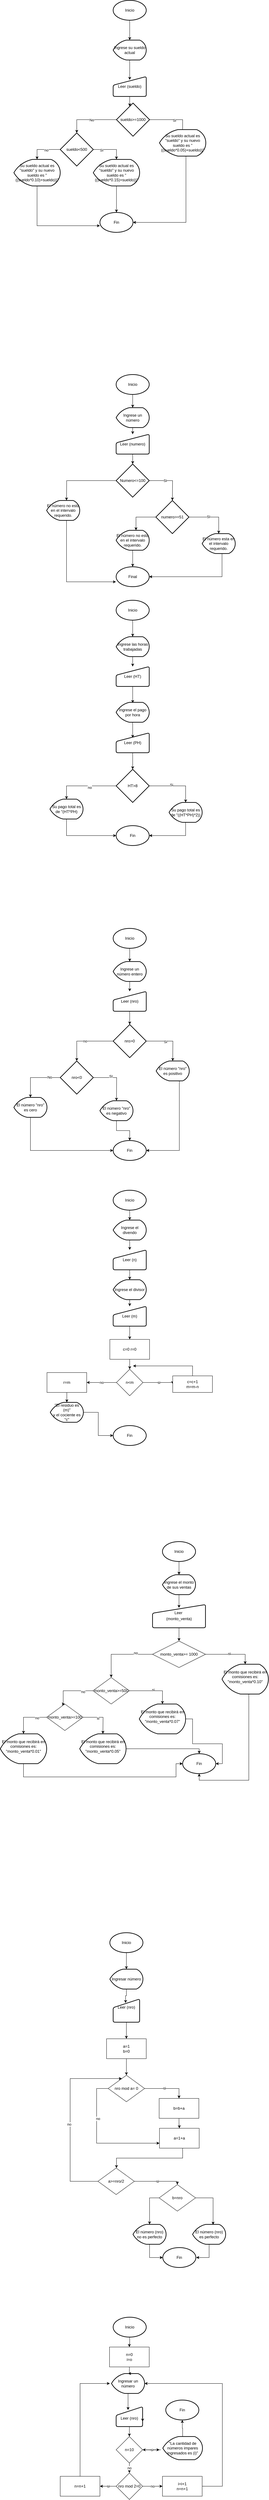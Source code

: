 <mxfile version="14.4.3" type="github">
  <diagram id="C5RBs43oDa-KdzZeNtuy" name="Page-1">
    <mxGraphModel dx="1422" dy="794" grid="1" gridSize="10" guides="1" tooltips="1" connect="1" arrows="1" fold="1" page="1" pageScale="1" pageWidth="827" pageHeight="1169" math="0" shadow="0">
      <root>
        <mxCell id="WIyWlLk6GJQsqaUBKTNV-0" />
        <mxCell id="WIyWlLk6GJQsqaUBKTNV-1" parent="WIyWlLk6GJQsqaUBKTNV-0" />
        <mxCell id="yRCSWYa2opuFhmZ3E50P-2" style="edgeStyle=orthogonalEdgeStyle;rounded=0;orthogonalLoop=1;jettySize=auto;html=1;" parent="WIyWlLk6GJQsqaUBKTNV-1" source="yRCSWYa2opuFhmZ3E50P-1" edge="1">
          <mxGeometry relative="1" as="geometry">
            <mxPoint x="400" y="160" as="targetPoint" />
          </mxGeometry>
        </mxCell>
        <mxCell id="yRCSWYa2opuFhmZ3E50P-1" value="Inicio" style="strokeWidth=2;html=1;shape=mxgraph.flowchart.start_1;whiteSpace=wrap;" parent="WIyWlLk6GJQsqaUBKTNV-1" vertex="1">
          <mxGeometry x="350" y="40" width="100" height="60" as="geometry" />
        </mxCell>
        <mxCell id="yRCSWYa2opuFhmZ3E50P-4" style="edgeStyle=orthogonalEdgeStyle;rounded=0;orthogonalLoop=1;jettySize=auto;html=1;" parent="WIyWlLk6GJQsqaUBKTNV-1" source="yRCSWYa2opuFhmZ3E50P-3" edge="1">
          <mxGeometry relative="1" as="geometry">
            <mxPoint x="400" y="280" as="targetPoint" />
          </mxGeometry>
        </mxCell>
        <mxCell id="yRCSWYa2opuFhmZ3E50P-3" value="Ingrese su sueldo actual" style="strokeWidth=2;html=1;shape=mxgraph.flowchart.display;whiteSpace=wrap;" parent="WIyWlLk6GJQsqaUBKTNV-1" vertex="1">
          <mxGeometry x="350" y="160" width="100" height="60" as="geometry" />
        </mxCell>
        <mxCell id="yRCSWYa2opuFhmZ3E50P-6" style="edgeStyle=orthogonalEdgeStyle;rounded=0;orthogonalLoop=1;jettySize=auto;html=1;" parent="WIyWlLk6GJQsqaUBKTNV-1" source="yRCSWYa2opuFhmZ3E50P-5" edge="1">
          <mxGeometry relative="1" as="geometry">
            <mxPoint x="400" y="360" as="targetPoint" />
          </mxGeometry>
        </mxCell>
        <mxCell id="yRCSWYa2opuFhmZ3E50P-5" value="Leer (sueldo)" style="html=1;strokeWidth=2;shape=manualInput;whiteSpace=wrap;rounded=1;size=26;arcSize=11;" parent="WIyWlLk6GJQsqaUBKTNV-1" vertex="1">
          <mxGeometry x="350" y="270" width="100" height="60" as="geometry" />
        </mxCell>
        <mxCell id="yRCSWYa2opuFhmZ3E50P-10" style="edgeStyle=orthogonalEdgeStyle;rounded=0;orthogonalLoop=1;jettySize=auto;html=1;exitX=1;exitY=0.5;exitDx=0;exitDy=0;exitPerimeter=0;" parent="WIyWlLk6GJQsqaUBKTNV-1" source="yRCSWYa2opuFhmZ3E50P-7" edge="1">
          <mxGeometry relative="1" as="geometry">
            <mxPoint x="560" y="440" as="targetPoint" />
            <Array as="points">
              <mxPoint x="560" y="400" />
              <mxPoint x="560" y="440" />
            </Array>
          </mxGeometry>
        </mxCell>
        <mxCell id="yRCSWYa2opuFhmZ3E50P-12" value="Si" style="edgeLabel;html=1;align=center;verticalAlign=middle;resizable=0;points=[];" parent="yRCSWYa2opuFhmZ3E50P-10" vertex="1" connectable="0">
          <mxGeometry x="0.071" y="-2" relative="1" as="geometry">
            <mxPoint as="offset" />
          </mxGeometry>
        </mxCell>
        <mxCell id="yRCSWYa2opuFhmZ3E50P-13" style="edgeStyle=orthogonalEdgeStyle;rounded=0;orthogonalLoop=1;jettySize=auto;html=1;exitX=0;exitY=0.5;exitDx=0;exitDy=0;exitPerimeter=0;" parent="WIyWlLk6GJQsqaUBKTNV-1" source="yRCSWYa2opuFhmZ3E50P-7" edge="1">
          <mxGeometry relative="1" as="geometry">
            <mxPoint x="240" y="440" as="targetPoint" />
            <Array as="points">
              <mxPoint x="240" y="400" />
            </Array>
          </mxGeometry>
        </mxCell>
        <mxCell id="yRCSWYa2opuFhmZ3E50P-14" value="No" style="edgeLabel;html=1;align=center;verticalAlign=middle;resizable=0;points=[];" parent="yRCSWYa2opuFhmZ3E50P-13" vertex="1" connectable="0">
          <mxGeometry x="-0.062" y="1" relative="1" as="geometry">
            <mxPoint as="offset" />
          </mxGeometry>
        </mxCell>
        <mxCell id="yRCSWYa2opuFhmZ3E50P-7" value="sueldo&amp;gt;=1000" style="strokeWidth=2;html=1;shape=mxgraph.flowchart.decision;whiteSpace=wrap;" parent="WIyWlLk6GJQsqaUBKTNV-1" vertex="1">
          <mxGeometry x="360" y="350" width="100" height="100" as="geometry" />
        </mxCell>
        <mxCell id="yRCSWYa2opuFhmZ3E50P-22" style="edgeStyle=orthogonalEdgeStyle;rounded=0;orthogonalLoop=1;jettySize=auto;html=1;entryX=1;entryY=0.5;entryDx=0;entryDy=0;entryPerimeter=0;" parent="WIyWlLk6GJQsqaUBKTNV-1" source="yRCSWYa2opuFhmZ3E50P-11" target="yRCSWYa2opuFhmZ3E50P-23" edge="1">
          <mxGeometry relative="1" as="geometry">
            <mxPoint x="440" y="720" as="targetPoint" />
            <Array as="points">
              <mxPoint x="570" y="710" />
            </Array>
          </mxGeometry>
        </mxCell>
        <mxCell id="yRCSWYa2opuFhmZ3E50P-11" value="Su sueldo actual es &quot;sueldo&quot; y su nuevo sueldo es &quot;((sueldo*0.05)+sueldo))&quot;" style="strokeWidth=2;html=1;shape=mxgraph.flowchart.display;whiteSpace=wrap;" parent="WIyWlLk6GJQsqaUBKTNV-1" vertex="1">
          <mxGeometry x="490" y="430" width="140" height="80" as="geometry" />
        </mxCell>
        <mxCell id="yRCSWYa2opuFhmZ3E50P-16" style="edgeStyle=orthogonalEdgeStyle;rounded=0;orthogonalLoop=1;jettySize=auto;html=1;exitX=1;exitY=0.5;exitDx=0;exitDy=0;exitPerimeter=0;" parent="WIyWlLk6GJQsqaUBKTNV-1" source="yRCSWYa2opuFhmZ3E50P-15" edge="1">
          <mxGeometry relative="1" as="geometry">
            <mxPoint x="360" y="520" as="targetPoint" />
            <Array as="points">
              <mxPoint x="360" y="490" />
            </Array>
          </mxGeometry>
        </mxCell>
        <mxCell id="yRCSWYa2opuFhmZ3E50P-18" value="SI" style="edgeLabel;html=1;align=center;verticalAlign=middle;resizable=0;points=[];" parent="yRCSWYa2opuFhmZ3E50P-16" vertex="1" connectable="0">
          <mxGeometry x="-0.5" y="-2" relative="1" as="geometry">
            <mxPoint as="offset" />
          </mxGeometry>
        </mxCell>
        <mxCell id="yRCSWYa2opuFhmZ3E50P-19" style="edgeStyle=orthogonalEdgeStyle;rounded=0;orthogonalLoop=1;jettySize=auto;html=1;" parent="WIyWlLk6GJQsqaUBKTNV-1" source="yRCSWYa2opuFhmZ3E50P-15" edge="1">
          <mxGeometry relative="1" as="geometry">
            <mxPoint x="120" y="520" as="targetPoint" />
            <Array as="points">
              <mxPoint x="150" y="490" />
              <mxPoint x="150" y="490" />
            </Array>
          </mxGeometry>
        </mxCell>
        <mxCell id="yRCSWYa2opuFhmZ3E50P-20" value="no" style="edgeLabel;html=1;align=center;verticalAlign=middle;resizable=0;points=[];" parent="yRCSWYa2opuFhmZ3E50P-19" vertex="1" connectable="0">
          <mxGeometry x="-0.16" y="2" relative="1" as="geometry">
            <mxPoint as="offset" />
          </mxGeometry>
        </mxCell>
        <mxCell id="yRCSWYa2opuFhmZ3E50P-15" value="sueldo&amp;lt;500" style="strokeWidth=2;html=1;shape=mxgraph.flowchart.decision;whiteSpace=wrap;" parent="WIyWlLk6GJQsqaUBKTNV-1" vertex="1">
          <mxGeometry x="190" y="440" width="100" height="100" as="geometry" />
        </mxCell>
        <mxCell id="yRCSWYa2opuFhmZ3E50P-24" style="edgeStyle=orthogonalEdgeStyle;rounded=0;orthogonalLoop=1;jettySize=auto;html=1;exitX=0.5;exitY=1;exitDx=0;exitDy=0;exitPerimeter=0;entryX=0.5;entryY=0;entryDx=0;entryDy=0;entryPerimeter=0;" parent="WIyWlLk6GJQsqaUBKTNV-1" source="yRCSWYa2opuFhmZ3E50P-17" target="yRCSWYa2opuFhmZ3E50P-23" edge="1">
          <mxGeometry relative="1" as="geometry" />
        </mxCell>
        <mxCell id="yRCSWYa2opuFhmZ3E50P-17" value="Su sueldo actual es &quot;sueldo&quot; y su nuevo sueldo es &quot;((sueldo*0.15)+sueldo))&quot;" style="strokeWidth=2;html=1;shape=mxgraph.flowchart.display;whiteSpace=wrap;" parent="WIyWlLk6GJQsqaUBKTNV-1" vertex="1">
          <mxGeometry x="290" y="520" width="140" height="80" as="geometry" />
        </mxCell>
        <mxCell id="yRCSWYa2opuFhmZ3E50P-25" style="edgeStyle=orthogonalEdgeStyle;rounded=0;orthogonalLoop=1;jettySize=auto;html=1;entryX=0;entryY=0.667;entryDx=0;entryDy=0;entryPerimeter=0;" parent="WIyWlLk6GJQsqaUBKTNV-1" source="yRCSWYa2opuFhmZ3E50P-21" target="yRCSWYa2opuFhmZ3E50P-23" edge="1">
          <mxGeometry relative="1" as="geometry">
            <mxPoint x="120" y="730" as="targetPoint" />
            <Array as="points">
              <mxPoint x="120" y="720" />
            </Array>
          </mxGeometry>
        </mxCell>
        <mxCell id="yRCSWYa2opuFhmZ3E50P-21" value="Su sueldo actual es &quot;sueldo&quot; y su nuevo sueldo es &quot;((sueldo*0.10)+sueldo))&quot;" style="strokeWidth=2;html=1;shape=mxgraph.flowchart.display;whiteSpace=wrap;" parent="WIyWlLk6GJQsqaUBKTNV-1" vertex="1">
          <mxGeometry x="50" y="520" width="140" height="80" as="geometry" />
        </mxCell>
        <mxCell id="yRCSWYa2opuFhmZ3E50P-23" value="Fin" style="strokeWidth=2;html=1;shape=mxgraph.flowchart.start_1;whiteSpace=wrap;" parent="WIyWlLk6GJQsqaUBKTNV-1" vertex="1">
          <mxGeometry x="310" y="680" width="100" height="60" as="geometry" />
        </mxCell>
        <mxCell id="yRCSWYa2opuFhmZ3E50P-28" style="edgeStyle=orthogonalEdgeStyle;rounded=0;orthogonalLoop=1;jettySize=auto;html=1;entryX=0.5;entryY=0;entryDx=0;entryDy=0;entryPerimeter=0;" parent="WIyWlLk6GJQsqaUBKTNV-1" source="yRCSWYa2opuFhmZ3E50P-26" target="yRCSWYa2opuFhmZ3E50P-27" edge="1">
          <mxGeometry relative="1" as="geometry" />
        </mxCell>
        <mxCell id="yRCSWYa2opuFhmZ3E50P-26" value="Inicio" style="strokeWidth=2;html=1;shape=mxgraph.flowchart.start_1;whiteSpace=wrap;" parent="WIyWlLk6GJQsqaUBKTNV-1" vertex="1">
          <mxGeometry x="359" y="1169" width="100" height="60" as="geometry" />
        </mxCell>
        <mxCell id="yRCSWYa2opuFhmZ3E50P-31" style="edgeStyle=orthogonalEdgeStyle;rounded=0;orthogonalLoop=1;jettySize=auto;html=1;" parent="WIyWlLk6GJQsqaUBKTNV-1" source="yRCSWYa2opuFhmZ3E50P-27" target="yRCSWYa2opuFhmZ3E50P-29" edge="1">
          <mxGeometry relative="1" as="geometry" />
        </mxCell>
        <mxCell id="yRCSWYa2opuFhmZ3E50P-27" value="Ingrese un número" style="strokeWidth=2;html=1;shape=mxgraph.flowchart.display;whiteSpace=wrap;" parent="WIyWlLk6GJQsqaUBKTNV-1" vertex="1">
          <mxGeometry x="359" y="1269" width="100" height="60" as="geometry" />
        </mxCell>
        <mxCell id="yRCSWYa2opuFhmZ3E50P-32" style="edgeStyle=orthogonalEdgeStyle;rounded=0;orthogonalLoop=1;jettySize=auto;html=1;" parent="WIyWlLk6GJQsqaUBKTNV-1" source="yRCSWYa2opuFhmZ3E50P-29" edge="1">
          <mxGeometry relative="1" as="geometry">
            <mxPoint x="409" y="1439" as="targetPoint" />
          </mxGeometry>
        </mxCell>
        <mxCell id="yRCSWYa2opuFhmZ3E50P-29" value="Leer (numero)" style="html=1;strokeWidth=2;shape=manualInput;whiteSpace=wrap;rounded=1;size=26;arcSize=11;" parent="WIyWlLk6GJQsqaUBKTNV-1" vertex="1">
          <mxGeometry x="359" y="1349" width="100" height="60" as="geometry" />
        </mxCell>
        <mxCell id="yRCSWYa2opuFhmZ3E50P-34" style="edgeStyle=orthogonalEdgeStyle;rounded=0;orthogonalLoop=1;jettySize=auto;html=1;exitX=1;exitY=0.5;exitDx=0;exitDy=0;exitPerimeter=0;" parent="WIyWlLk6GJQsqaUBKTNV-1" source="yRCSWYa2opuFhmZ3E50P-33" edge="1">
          <mxGeometry relative="1" as="geometry">
            <mxPoint x="529" y="1549" as="targetPoint" />
          </mxGeometry>
        </mxCell>
        <mxCell id="yRCSWYa2opuFhmZ3E50P-37" value="Si" style="edgeLabel;html=1;align=center;verticalAlign=middle;resizable=0;points=[];" parent="yRCSWYa2opuFhmZ3E50P-34" vertex="1" connectable="0">
          <mxGeometry x="-0.286" relative="1" as="geometry">
            <mxPoint x="1" as="offset" />
          </mxGeometry>
        </mxCell>
        <mxCell id="yRCSWYa2opuFhmZ3E50P-40" style="edgeStyle=orthogonalEdgeStyle;rounded=0;orthogonalLoop=1;jettySize=auto;html=1;" parent="WIyWlLk6GJQsqaUBKTNV-1" source="yRCSWYa2opuFhmZ3E50P-33" edge="1">
          <mxGeometry relative="1" as="geometry">
            <mxPoint x="209" y="1549" as="targetPoint" />
          </mxGeometry>
        </mxCell>
        <mxCell id="yRCSWYa2opuFhmZ3E50P-33" value="Numero&amp;lt;=100" style="strokeWidth=2;html=1;shape=mxgraph.flowchart.decision;whiteSpace=wrap;" parent="WIyWlLk6GJQsqaUBKTNV-1" vertex="1">
          <mxGeometry x="359" y="1439" width="100" height="100" as="geometry" />
        </mxCell>
        <mxCell id="yRCSWYa2opuFhmZ3E50P-38" style="edgeStyle=orthogonalEdgeStyle;rounded=0;orthogonalLoop=1;jettySize=auto;html=1;" parent="WIyWlLk6GJQsqaUBKTNV-1" source="yRCSWYa2opuFhmZ3E50P-36" edge="1">
          <mxGeometry relative="1" as="geometry">
            <mxPoint x="669" y="1649" as="targetPoint" />
            <Array as="points">
              <mxPoint x="669" y="1599" />
            </Array>
          </mxGeometry>
        </mxCell>
        <mxCell id="yRCSWYa2opuFhmZ3E50P-42" value="SI" style="edgeLabel;html=1;align=center;verticalAlign=middle;resizable=0;points=[];" parent="yRCSWYa2opuFhmZ3E50P-38" vertex="1" connectable="0">
          <mxGeometry x="-0.169" y="1" relative="1" as="geometry">
            <mxPoint x="1" as="offset" />
          </mxGeometry>
        </mxCell>
        <mxCell id="yRCSWYa2opuFhmZ3E50P-39" style="edgeStyle=orthogonalEdgeStyle;rounded=0;orthogonalLoop=1;jettySize=auto;html=1;" parent="WIyWlLk6GJQsqaUBKTNV-1" source="yRCSWYa2opuFhmZ3E50P-36" edge="1">
          <mxGeometry relative="1" as="geometry">
            <mxPoint x="419" y="1639" as="targetPoint" />
            <Array as="points">
              <mxPoint x="419" y="1599" />
            </Array>
          </mxGeometry>
        </mxCell>
        <mxCell id="yRCSWYa2opuFhmZ3E50P-36" value="numero&amp;gt;=51" style="strokeWidth=2;html=1;shape=mxgraph.flowchart.decision;whiteSpace=wrap;direction=south;" parent="WIyWlLk6GJQsqaUBKTNV-1" vertex="1">
          <mxGeometry x="479" y="1549" width="100" height="100" as="geometry" />
        </mxCell>
        <mxCell id="yRCSWYa2opuFhmZ3E50P-46" style="edgeStyle=orthogonalEdgeStyle;rounded=0;orthogonalLoop=1;jettySize=auto;html=1;entryX=-0.006;entryY=0.757;entryDx=0;entryDy=0;entryPerimeter=0;" parent="WIyWlLk6GJQsqaUBKTNV-1" source="yRCSWYa2opuFhmZ3E50P-41" target="yRCSWYa2opuFhmZ3E50P-45" edge="1">
          <mxGeometry relative="1" as="geometry">
            <Array as="points">
              <mxPoint x="209" y="1794" />
            </Array>
          </mxGeometry>
        </mxCell>
        <mxCell id="yRCSWYa2opuFhmZ3E50P-41" value="El número no esta en el intervalo requerido." style="strokeWidth=2;html=1;shape=mxgraph.flowchart.display;whiteSpace=wrap;" parent="WIyWlLk6GJQsqaUBKTNV-1" vertex="1">
          <mxGeometry x="149" y="1549" width="100" height="60" as="geometry" />
        </mxCell>
        <mxCell id="yRCSWYa2opuFhmZ3E50P-47" style="edgeStyle=orthogonalEdgeStyle;rounded=0;orthogonalLoop=1;jettySize=auto;html=1;entryX=0.5;entryY=0;entryDx=0;entryDy=0;entryPerimeter=0;" parent="WIyWlLk6GJQsqaUBKTNV-1" source="yRCSWYa2opuFhmZ3E50P-43" target="yRCSWYa2opuFhmZ3E50P-45" edge="1">
          <mxGeometry relative="1" as="geometry" />
        </mxCell>
        <mxCell id="yRCSWYa2opuFhmZ3E50P-43" value="El número no esta en el intervalo requerido." style="strokeWidth=2;html=1;shape=mxgraph.flowchart.display;whiteSpace=wrap;" parent="WIyWlLk6GJQsqaUBKTNV-1" vertex="1">
          <mxGeometry x="359" y="1639" width="100" height="60" as="geometry" />
        </mxCell>
        <mxCell id="yRCSWYa2opuFhmZ3E50P-48" style="edgeStyle=orthogonalEdgeStyle;rounded=0;orthogonalLoop=1;jettySize=auto;html=1;entryX=1;entryY=0.5;entryDx=0;entryDy=0;entryPerimeter=0;" parent="WIyWlLk6GJQsqaUBKTNV-1" source="yRCSWYa2opuFhmZ3E50P-44" target="yRCSWYa2opuFhmZ3E50P-45" edge="1">
          <mxGeometry relative="1" as="geometry">
            <mxPoint x="669" y="1809" as="targetPoint" />
            <Array as="points">
              <mxPoint x="679" y="1779" />
            </Array>
          </mxGeometry>
        </mxCell>
        <mxCell id="yRCSWYa2opuFhmZ3E50P-44" value="El número esta en el intervalo requerido." style="strokeWidth=2;html=1;shape=mxgraph.flowchart.display;whiteSpace=wrap;" parent="WIyWlLk6GJQsqaUBKTNV-1" vertex="1">
          <mxGeometry x="619" y="1649" width="100" height="60" as="geometry" />
        </mxCell>
        <mxCell id="yRCSWYa2opuFhmZ3E50P-45" value="Final&lt;br&gt;" style="strokeWidth=2;html=1;shape=mxgraph.flowchart.start_1;whiteSpace=wrap;" parent="WIyWlLk6GJQsqaUBKTNV-1" vertex="1">
          <mxGeometry x="359" y="1749" width="100" height="60" as="geometry" />
        </mxCell>
        <mxCell id="yRCSWYa2opuFhmZ3E50P-50" style="edgeStyle=orthogonalEdgeStyle;rounded=0;orthogonalLoop=1;jettySize=auto;html=1;" parent="WIyWlLk6GJQsqaUBKTNV-1" source="yRCSWYa2opuFhmZ3E50P-49" edge="1">
          <mxGeometry relative="1" as="geometry">
            <mxPoint x="409" y="1960" as="targetPoint" />
          </mxGeometry>
        </mxCell>
        <mxCell id="yRCSWYa2opuFhmZ3E50P-49" value="Inicio" style="strokeWidth=2;html=1;shape=mxgraph.flowchart.start_1;whiteSpace=wrap;" parent="WIyWlLk6GJQsqaUBKTNV-1" vertex="1">
          <mxGeometry x="359" y="1850" width="100" height="60" as="geometry" />
        </mxCell>
        <mxCell id="yRCSWYa2opuFhmZ3E50P-53" style="edgeStyle=orthogonalEdgeStyle;rounded=0;orthogonalLoop=1;jettySize=auto;html=1;" parent="WIyWlLk6GJQsqaUBKTNV-1" source="yRCSWYa2opuFhmZ3E50P-51" target="yRCSWYa2opuFhmZ3E50P-52" edge="1">
          <mxGeometry relative="1" as="geometry" />
        </mxCell>
        <mxCell id="yRCSWYa2opuFhmZ3E50P-51" value="Ingrese las horas trabajadas" style="strokeWidth=2;html=1;shape=mxgraph.flowchart.display;whiteSpace=wrap;" parent="WIyWlLk6GJQsqaUBKTNV-1" vertex="1">
          <mxGeometry x="359" y="1960" width="100" height="60" as="geometry" />
        </mxCell>
        <mxCell id="yRCSWYa2opuFhmZ3E50P-55" style="edgeStyle=orthogonalEdgeStyle;rounded=0;orthogonalLoop=1;jettySize=auto;html=1;" parent="WIyWlLk6GJQsqaUBKTNV-1" source="yRCSWYa2opuFhmZ3E50P-52" edge="1">
          <mxGeometry relative="1" as="geometry">
            <mxPoint x="409" y="2160" as="targetPoint" />
          </mxGeometry>
        </mxCell>
        <mxCell id="yRCSWYa2opuFhmZ3E50P-52" value="Leer (HT)" style="html=1;strokeWidth=2;shape=manualInput;whiteSpace=wrap;rounded=1;size=26;arcSize=11;" parent="WIyWlLk6GJQsqaUBKTNV-1" vertex="1">
          <mxGeometry x="359" y="2050" width="100" height="60" as="geometry" />
        </mxCell>
        <mxCell id="yRCSWYa2opuFhmZ3E50P-64" style="edgeStyle=orthogonalEdgeStyle;rounded=0;orthogonalLoop=1;jettySize=auto;html=1;entryX=0.5;entryY=0;entryDx=0;entryDy=0;entryPerimeter=0;" parent="WIyWlLk6GJQsqaUBKTNV-1" source="yRCSWYa2opuFhmZ3E50P-54" target="yRCSWYa2opuFhmZ3E50P-59" edge="1">
          <mxGeometry relative="1" as="geometry">
            <Array as="points">
              <mxPoint x="569" y="2410" />
            </Array>
          </mxGeometry>
        </mxCell>
        <mxCell id="yRCSWYa2opuFhmZ3E50P-65" value="Si" style="edgeLabel;html=1;align=center;verticalAlign=middle;resizable=0;points=[];" parent="yRCSWYa2opuFhmZ3E50P-64" vertex="1" connectable="0">
          <mxGeometry x="-0.163" y="3" relative="1" as="geometry">
            <mxPoint as="offset" />
          </mxGeometry>
        </mxCell>
        <mxCell id="yRCSWYa2opuFhmZ3E50P-66" style="edgeStyle=orthogonalEdgeStyle;rounded=0;orthogonalLoop=1;jettySize=auto;html=1;" parent="WIyWlLk6GJQsqaUBKTNV-1" source="yRCSWYa2opuFhmZ3E50P-54" edge="1">
          <mxGeometry relative="1" as="geometry">
            <mxPoint x="209" y="2450" as="targetPoint" />
            <Array as="points">
              <mxPoint x="209" y="2410" />
            </Array>
          </mxGeometry>
        </mxCell>
        <mxCell id="yRCSWYa2opuFhmZ3E50P-67" value="no" style="edgeLabel;html=1;align=center;verticalAlign=middle;resizable=0;points=[];" parent="yRCSWYa2opuFhmZ3E50P-66" vertex="1" connectable="0">
          <mxGeometry x="-0.154" y="5" relative="1" as="geometry">
            <mxPoint as="offset" />
          </mxGeometry>
        </mxCell>
        <mxCell id="yRCSWYa2opuFhmZ3E50P-54" value="HT&amp;gt;8" style="strokeWidth=2;html=1;shape=mxgraph.flowchart.decision;whiteSpace=wrap;" parent="WIyWlLk6GJQsqaUBKTNV-1" vertex="1">
          <mxGeometry x="359" y="2360" width="100" height="100" as="geometry" />
        </mxCell>
        <mxCell id="yRCSWYa2opuFhmZ3E50P-71" style="edgeStyle=orthogonalEdgeStyle;rounded=0;orthogonalLoop=1;jettySize=auto;html=1;entryX=1;entryY=0.5;entryDx=0;entryDy=0;entryPerimeter=0;" parent="WIyWlLk6GJQsqaUBKTNV-1" source="yRCSWYa2opuFhmZ3E50P-59" target="yRCSWYa2opuFhmZ3E50P-69" edge="1">
          <mxGeometry relative="1" as="geometry">
            <Array as="points">
              <mxPoint x="569" y="2560" />
            </Array>
          </mxGeometry>
        </mxCell>
        <mxCell id="yRCSWYa2opuFhmZ3E50P-59" value="Su pago total es de &quot;((HT*PH)*2))" style="strokeWidth=2;html=1;shape=mxgraph.flowchart.display;whiteSpace=wrap;" parent="WIyWlLk6GJQsqaUBKTNV-1" vertex="1">
          <mxGeometry x="519" y="2460" width="100" height="60" as="geometry" />
        </mxCell>
        <mxCell id="yRCSWYa2opuFhmZ3E50P-62" style="edgeStyle=orthogonalEdgeStyle;rounded=0;orthogonalLoop=1;jettySize=auto;html=1;entryX=0.5;entryY=0.25;entryDx=0;entryDy=0;entryPerimeter=0;" parent="WIyWlLk6GJQsqaUBKTNV-1" source="yRCSWYa2opuFhmZ3E50P-60" target="yRCSWYa2opuFhmZ3E50P-61" edge="1">
          <mxGeometry relative="1" as="geometry" />
        </mxCell>
        <mxCell id="yRCSWYa2opuFhmZ3E50P-60" value="Ingrese el pago por hora" style="strokeWidth=2;html=1;shape=mxgraph.flowchart.display;whiteSpace=wrap;" parent="WIyWlLk6GJQsqaUBKTNV-1" vertex="1">
          <mxGeometry x="359" y="2158" width="100" height="60" as="geometry" />
        </mxCell>
        <mxCell id="yRCSWYa2opuFhmZ3E50P-63" style="edgeStyle=orthogonalEdgeStyle;rounded=0;orthogonalLoop=1;jettySize=auto;html=1;entryX=0.5;entryY=0;entryDx=0;entryDy=0;entryPerimeter=0;" parent="WIyWlLk6GJQsqaUBKTNV-1" source="yRCSWYa2opuFhmZ3E50P-61" target="yRCSWYa2opuFhmZ3E50P-54" edge="1">
          <mxGeometry relative="1" as="geometry" />
        </mxCell>
        <mxCell id="yRCSWYa2opuFhmZ3E50P-61" value="Leer (PH)" style="html=1;strokeWidth=2;shape=manualInput;whiteSpace=wrap;rounded=1;size=26;arcSize=11;" parent="WIyWlLk6GJQsqaUBKTNV-1" vertex="1">
          <mxGeometry x="359" y="2250" width="100" height="60" as="geometry" />
        </mxCell>
        <mxCell id="yRCSWYa2opuFhmZ3E50P-70" style="edgeStyle=orthogonalEdgeStyle;rounded=0;orthogonalLoop=1;jettySize=auto;html=1;entryX=0;entryY=0.5;entryDx=0;entryDy=0;entryPerimeter=0;" parent="WIyWlLk6GJQsqaUBKTNV-1" source="yRCSWYa2opuFhmZ3E50P-68" target="yRCSWYa2opuFhmZ3E50P-69" edge="1">
          <mxGeometry relative="1" as="geometry">
            <Array as="points">
              <mxPoint x="209" y="2560" />
            </Array>
          </mxGeometry>
        </mxCell>
        <mxCell id="yRCSWYa2opuFhmZ3E50P-68" value="Su pago total es de &quot;(HT*PH)" style="strokeWidth=2;html=1;shape=mxgraph.flowchart.display;whiteSpace=wrap;" parent="WIyWlLk6GJQsqaUBKTNV-1" vertex="1">
          <mxGeometry x="159" y="2450" width="100" height="60" as="geometry" />
        </mxCell>
        <mxCell id="yRCSWYa2opuFhmZ3E50P-69" value="Fin" style="strokeWidth=2;html=1;shape=mxgraph.flowchart.start_1;whiteSpace=wrap;" parent="WIyWlLk6GJQsqaUBKTNV-1" vertex="1">
          <mxGeometry x="359" y="2530" width="100" height="60" as="geometry" />
        </mxCell>
        <mxCell id="-xz1kSJmLPv7WIBnpQw2-2" style="edgeStyle=orthogonalEdgeStyle;rounded=0;orthogonalLoop=1;jettySize=auto;html=1;" parent="WIyWlLk6GJQsqaUBKTNV-1" source="-xz1kSJmLPv7WIBnpQw2-0" edge="1">
          <mxGeometry relative="1" as="geometry">
            <mxPoint x="400" y="2940" as="targetPoint" />
          </mxGeometry>
        </mxCell>
        <mxCell id="-xz1kSJmLPv7WIBnpQw2-0" value="Inicio" style="strokeWidth=2;html=1;shape=mxgraph.flowchart.start_1;whiteSpace=wrap;" parent="WIyWlLk6GJQsqaUBKTNV-1" vertex="1">
          <mxGeometry x="350" y="2840" width="100" height="60" as="geometry" />
        </mxCell>
        <mxCell id="-xz1kSJmLPv7WIBnpQw2-4" style="edgeStyle=orthogonalEdgeStyle;rounded=0;orthogonalLoop=1;jettySize=auto;html=1;" parent="WIyWlLk6GJQsqaUBKTNV-1" source="-xz1kSJmLPv7WIBnpQw2-1" target="-xz1kSJmLPv7WIBnpQw2-3" edge="1">
          <mxGeometry relative="1" as="geometry" />
        </mxCell>
        <mxCell id="-xz1kSJmLPv7WIBnpQw2-1" value="Ingrese un número entero" style="strokeWidth=2;html=1;shape=mxgraph.flowchart.display;whiteSpace=wrap;" parent="WIyWlLk6GJQsqaUBKTNV-1" vertex="1">
          <mxGeometry x="350" y="2940" width="100" height="60" as="geometry" />
        </mxCell>
        <mxCell id="-xz1kSJmLPv7WIBnpQw2-5" style="edgeStyle=orthogonalEdgeStyle;rounded=0;orthogonalLoop=1;jettySize=auto;html=1;" parent="WIyWlLk6GJQsqaUBKTNV-1" source="-xz1kSJmLPv7WIBnpQw2-3" edge="1">
          <mxGeometry relative="1" as="geometry">
            <mxPoint x="400" y="3130" as="targetPoint" />
          </mxGeometry>
        </mxCell>
        <mxCell id="-xz1kSJmLPv7WIBnpQw2-3" value="Leer (nro)" style="html=1;strokeWidth=2;shape=manualInput;whiteSpace=wrap;rounded=1;size=26;arcSize=11;" parent="WIyWlLk6GJQsqaUBKTNV-1" vertex="1">
          <mxGeometry x="350" y="3030" width="100" height="60" as="geometry" />
        </mxCell>
        <mxCell id="-xz1kSJmLPv7WIBnpQw2-7" style="edgeStyle=orthogonalEdgeStyle;rounded=0;orthogonalLoop=1;jettySize=auto;html=1;" parent="WIyWlLk6GJQsqaUBKTNV-1" source="-xz1kSJmLPv7WIBnpQw2-6" edge="1">
          <mxGeometry relative="1" as="geometry">
            <mxPoint x="530" y="3240" as="targetPoint" />
          </mxGeometry>
        </mxCell>
        <mxCell id="-xz1kSJmLPv7WIBnpQw2-11" value="Si" style="edgeLabel;html=1;align=center;verticalAlign=middle;resizable=0;points=[];" parent="-xz1kSJmLPv7WIBnpQw2-7" vertex="1" connectable="0">
          <mxGeometry x="-0.171" y="-2" relative="1" as="geometry">
            <mxPoint as="offset" />
          </mxGeometry>
        </mxCell>
        <mxCell id="-xz1kSJmLPv7WIBnpQw2-9" value="no" style="edgeStyle=orthogonalEdgeStyle;rounded=0;orthogonalLoop=1;jettySize=auto;html=1;" parent="WIyWlLk6GJQsqaUBKTNV-1" source="-xz1kSJmLPv7WIBnpQw2-6" edge="1">
          <mxGeometry relative="1" as="geometry">
            <mxPoint x="240" y="3240" as="targetPoint" />
            <Array as="points">
              <mxPoint x="240" y="3180" />
            </Array>
          </mxGeometry>
        </mxCell>
        <mxCell id="-xz1kSJmLPv7WIBnpQw2-6" value="nro&amp;gt;0" style="strokeWidth=2;html=1;shape=mxgraph.flowchart.decision;whiteSpace=wrap;" parent="WIyWlLk6GJQsqaUBKTNV-1" vertex="1">
          <mxGeometry x="350" y="3130" width="100" height="100" as="geometry" />
        </mxCell>
        <mxCell id="-xz1kSJmLPv7WIBnpQw2-21" style="edgeStyle=orthogonalEdgeStyle;rounded=0;orthogonalLoop=1;jettySize=auto;html=1;entryX=1;entryY=0.5;entryDx=0;entryDy=0;entryPerimeter=0;" parent="WIyWlLk6GJQsqaUBKTNV-1" source="-xz1kSJmLPv7WIBnpQw2-8" target="-xz1kSJmLPv7WIBnpQw2-18" edge="1">
          <mxGeometry relative="1" as="geometry">
            <Array as="points">
              <mxPoint x="550" y="3510" />
            </Array>
          </mxGeometry>
        </mxCell>
        <mxCell id="-xz1kSJmLPv7WIBnpQw2-8" value="El número &quot;nro&quot; es positivo" style="strokeWidth=2;html=1;shape=mxgraph.flowchart.display;whiteSpace=wrap;" parent="WIyWlLk6GJQsqaUBKTNV-1" vertex="1">
          <mxGeometry x="480" y="3240" width="100" height="60" as="geometry" />
        </mxCell>
        <mxCell id="-xz1kSJmLPv7WIBnpQw2-14" style="edgeStyle=orthogonalEdgeStyle;rounded=0;orthogonalLoop=1;jettySize=auto;html=1;" parent="WIyWlLk6GJQsqaUBKTNV-1" source="-xz1kSJmLPv7WIBnpQw2-13" edge="1">
          <mxGeometry relative="1" as="geometry">
            <mxPoint x="100" y="3350" as="targetPoint" />
            <Array as="points">
              <mxPoint x="100" y="3290" />
              <mxPoint x="100" y="3350" />
            </Array>
          </mxGeometry>
        </mxCell>
        <mxCell id="-xz1kSJmLPv7WIBnpQw2-23" value="No" style="edgeLabel;html=1;align=center;verticalAlign=middle;resizable=0;points=[];" parent="-xz1kSJmLPv7WIBnpQw2-14" vertex="1" connectable="0">
          <mxGeometry x="-0.573" y="-1" relative="1" as="geometry">
            <mxPoint as="offset" />
          </mxGeometry>
        </mxCell>
        <mxCell id="-xz1kSJmLPv7WIBnpQw2-15" style="edgeStyle=orthogonalEdgeStyle;rounded=0;orthogonalLoop=1;jettySize=auto;html=1;exitX=1;exitY=0.5;exitDx=0;exitDy=0;exitPerimeter=0;" parent="WIyWlLk6GJQsqaUBKTNV-1" source="-xz1kSJmLPv7WIBnpQw2-13" edge="1">
          <mxGeometry relative="1" as="geometry">
            <mxPoint x="360" y="3360" as="targetPoint" />
          </mxGeometry>
        </mxCell>
        <mxCell id="-xz1kSJmLPv7WIBnpQw2-22" value="SI" style="edgeLabel;html=1;align=center;verticalAlign=middle;resizable=0;points=[];" parent="-xz1kSJmLPv7WIBnpQw2-15" vertex="1" connectable="0">
          <mxGeometry x="-0.243" y="4" relative="1" as="geometry">
            <mxPoint as="offset" />
          </mxGeometry>
        </mxCell>
        <mxCell id="-xz1kSJmLPv7WIBnpQw2-13" value="nro&amp;lt;0" style="strokeWidth=2;html=1;shape=mxgraph.flowchart.decision;whiteSpace=wrap;" parent="WIyWlLk6GJQsqaUBKTNV-1" vertex="1">
          <mxGeometry x="190" y="3240" width="100" height="100" as="geometry" />
        </mxCell>
        <mxCell id="-xz1kSJmLPv7WIBnpQw2-20" style="edgeStyle=orthogonalEdgeStyle;rounded=0;orthogonalLoop=1;jettySize=auto;html=1;entryX=0.5;entryY=0;entryDx=0;entryDy=0;entryPerimeter=0;" parent="WIyWlLk6GJQsqaUBKTNV-1" source="-xz1kSJmLPv7WIBnpQw2-16" target="-xz1kSJmLPv7WIBnpQw2-18" edge="1">
          <mxGeometry relative="1" as="geometry" />
        </mxCell>
        <mxCell id="-xz1kSJmLPv7WIBnpQw2-16" value="El número &quot;nro&quot; es negativo" style="strokeWidth=2;html=1;shape=mxgraph.flowchart.display;whiteSpace=wrap;" parent="WIyWlLk6GJQsqaUBKTNV-1" vertex="1">
          <mxGeometry x="310" y="3360" width="100" height="60" as="geometry" />
        </mxCell>
        <mxCell id="-xz1kSJmLPv7WIBnpQw2-19" style="edgeStyle=orthogonalEdgeStyle;rounded=0;orthogonalLoop=1;jettySize=auto;html=1;entryX=0;entryY=0.5;entryDx=0;entryDy=0;entryPerimeter=0;" parent="WIyWlLk6GJQsqaUBKTNV-1" source="-xz1kSJmLPv7WIBnpQw2-17" target="-xz1kSJmLPv7WIBnpQw2-18" edge="1">
          <mxGeometry relative="1" as="geometry">
            <Array as="points">
              <mxPoint x="100" y="3510" />
            </Array>
          </mxGeometry>
        </mxCell>
        <mxCell id="-xz1kSJmLPv7WIBnpQw2-17" value="El número &quot;nro&quot; es cero" style="strokeWidth=2;html=1;shape=mxgraph.flowchart.display;whiteSpace=wrap;" parent="WIyWlLk6GJQsqaUBKTNV-1" vertex="1">
          <mxGeometry x="50" y="3350" width="100" height="60" as="geometry" />
        </mxCell>
        <mxCell id="-xz1kSJmLPv7WIBnpQw2-18" value="Fin" style="strokeWidth=2;html=1;shape=mxgraph.flowchart.start_1;whiteSpace=wrap;" parent="WIyWlLk6GJQsqaUBKTNV-1" vertex="1">
          <mxGeometry x="350" y="3480" width="100" height="60" as="geometry" />
        </mxCell>
        <mxCell id="RTDus_DdXffS5VpqBdTw-3" style="edgeStyle=orthogonalEdgeStyle;rounded=0;orthogonalLoop=1;jettySize=auto;html=1;" parent="WIyWlLk6GJQsqaUBKTNV-1" source="RTDus_DdXffS5VpqBdTw-0" target="RTDus_DdXffS5VpqBdTw-1" edge="1">
          <mxGeometry relative="1" as="geometry" />
        </mxCell>
        <mxCell id="RTDus_DdXffS5VpqBdTw-0" value="Inicio" style="strokeWidth=2;html=1;shape=mxgraph.flowchart.start_1;whiteSpace=wrap;" parent="WIyWlLk6GJQsqaUBKTNV-1" vertex="1">
          <mxGeometry x="350" y="3630" width="100" height="60" as="geometry" />
        </mxCell>
        <mxCell id="RTDus_DdXffS5VpqBdTw-4" style="edgeStyle=orthogonalEdgeStyle;rounded=0;orthogonalLoop=1;jettySize=auto;html=1;" parent="WIyWlLk6GJQsqaUBKTNV-1" source="RTDus_DdXffS5VpqBdTw-1" target="RTDus_DdXffS5VpqBdTw-2" edge="1">
          <mxGeometry relative="1" as="geometry" />
        </mxCell>
        <mxCell id="RTDus_DdXffS5VpqBdTw-1" value="Ingrese el divendo" style="strokeWidth=2;html=1;shape=mxgraph.flowchart.display;whiteSpace=wrap;" parent="WIyWlLk6GJQsqaUBKTNV-1" vertex="1">
          <mxGeometry x="350" y="3720" width="100" height="60" as="geometry" />
        </mxCell>
        <mxCell id="RTDus_DdXffS5VpqBdTw-5" style="edgeStyle=orthogonalEdgeStyle;rounded=0;orthogonalLoop=1;jettySize=auto;html=1;" parent="WIyWlLk6GJQsqaUBKTNV-1" source="RTDus_DdXffS5VpqBdTw-2" edge="1">
          <mxGeometry relative="1" as="geometry">
            <mxPoint x="400" y="3900" as="targetPoint" />
          </mxGeometry>
        </mxCell>
        <mxCell id="RTDus_DdXffS5VpqBdTw-2" value="Leer (n)" style="html=1;strokeWidth=2;shape=manualInput;whiteSpace=wrap;rounded=1;size=26;arcSize=11;" parent="WIyWlLk6GJQsqaUBKTNV-1" vertex="1">
          <mxGeometry x="350" y="3810" width="100" height="60" as="geometry" />
        </mxCell>
        <mxCell id="RTDus_DdXffS5VpqBdTw-8" style="edgeStyle=orthogonalEdgeStyle;rounded=0;orthogonalLoop=1;jettySize=auto;html=1;" parent="WIyWlLk6GJQsqaUBKTNV-1" source="RTDus_DdXffS5VpqBdTw-6" target="RTDus_DdXffS5VpqBdTw-7" edge="1">
          <mxGeometry relative="1" as="geometry" />
        </mxCell>
        <mxCell id="RTDus_DdXffS5VpqBdTw-6" value="Ingrese el divisor" style="strokeWidth=2;html=1;shape=mxgraph.flowchart.display;whiteSpace=wrap;" parent="WIyWlLk6GJQsqaUBKTNV-1" vertex="1">
          <mxGeometry x="350" y="3900" width="100" height="60" as="geometry" />
        </mxCell>
        <mxCell id="RTDus_DdXffS5VpqBdTw-10" style="edgeStyle=orthogonalEdgeStyle;rounded=0;orthogonalLoop=1;jettySize=auto;html=1;" parent="WIyWlLk6GJQsqaUBKTNV-1" source="RTDus_DdXffS5VpqBdTw-7" target="RTDus_DdXffS5VpqBdTw-9" edge="1">
          <mxGeometry relative="1" as="geometry" />
        </mxCell>
        <mxCell id="RTDus_DdXffS5VpqBdTw-7" value="Leer (m)" style="html=1;strokeWidth=2;shape=manualInput;whiteSpace=wrap;rounded=1;size=26;arcSize=11;" parent="WIyWlLk6GJQsqaUBKTNV-1" vertex="1">
          <mxGeometry x="350" y="3980" width="100" height="60" as="geometry" />
        </mxCell>
        <mxCell id="RTDus_DdXffS5VpqBdTw-12" style="edgeStyle=orthogonalEdgeStyle;rounded=0;orthogonalLoop=1;jettySize=auto;html=1;" parent="WIyWlLk6GJQsqaUBKTNV-1" source="RTDus_DdXffS5VpqBdTw-9" target="RTDus_DdXffS5VpqBdTw-11" edge="1">
          <mxGeometry relative="1" as="geometry" />
        </mxCell>
        <mxCell id="RTDus_DdXffS5VpqBdTw-9" value="c=0 r=0" style="rounded=0;whiteSpace=wrap;html=1;" parent="WIyWlLk6GJQsqaUBKTNV-1" vertex="1">
          <mxGeometry x="340" y="4080" width="120" height="60" as="geometry" />
        </mxCell>
        <mxCell id="RTDus_DdXffS5VpqBdTw-14" value="si" style="edgeStyle=orthogonalEdgeStyle;rounded=0;orthogonalLoop=1;jettySize=auto;html=1;entryX=0;entryY=0.5;entryDx=0;entryDy=0;" parent="WIyWlLk6GJQsqaUBKTNV-1" source="RTDus_DdXffS5VpqBdTw-11" target="RTDus_DdXffS5VpqBdTw-13" edge="1">
          <mxGeometry relative="1" as="geometry">
            <Array as="points">
              <mxPoint x="460" y="4210" />
              <mxPoint x="460" y="4210" />
            </Array>
          </mxGeometry>
        </mxCell>
        <mxCell id="RTDus_DdXffS5VpqBdTw-16" value="no" style="edgeStyle=orthogonalEdgeStyle;rounded=0;orthogonalLoop=1;jettySize=auto;html=1;" parent="WIyWlLk6GJQsqaUBKTNV-1" source="RTDus_DdXffS5VpqBdTw-11" edge="1">
          <mxGeometry relative="1" as="geometry">
            <mxPoint x="270" y="4210" as="targetPoint" />
          </mxGeometry>
        </mxCell>
        <mxCell id="RTDus_DdXffS5VpqBdTw-11" value="n&amp;lt;m" style="rhombus;whiteSpace=wrap;html=1;" parent="WIyWlLk6GJQsqaUBKTNV-1" vertex="1">
          <mxGeometry x="360" y="4170" width="80" height="80" as="geometry" />
        </mxCell>
        <mxCell id="RTDus_DdXffS5VpqBdTw-15" style="edgeStyle=orthogonalEdgeStyle;rounded=0;orthogonalLoop=1;jettySize=auto;html=1;" parent="WIyWlLk6GJQsqaUBKTNV-1" source="RTDus_DdXffS5VpqBdTw-13" edge="1">
          <mxGeometry relative="1" as="geometry">
            <mxPoint x="410" y="4160" as="targetPoint" />
            <Array as="points">
              <mxPoint x="590" y="4160" />
            </Array>
          </mxGeometry>
        </mxCell>
        <mxCell id="RTDus_DdXffS5VpqBdTw-13" value="c=c+1&lt;br&gt;m=m-n" style="rounded=0;whiteSpace=wrap;html=1;" parent="WIyWlLk6GJQsqaUBKTNV-1" vertex="1">
          <mxGeometry x="530" y="4190" width="120" height="50" as="geometry" />
        </mxCell>
        <mxCell id="RTDus_DdXffS5VpqBdTw-20" style="edgeStyle=orthogonalEdgeStyle;rounded=0;orthogonalLoop=1;jettySize=auto;html=1;entryX=0.5;entryY=0;entryDx=0;entryDy=0;entryPerimeter=0;" parent="WIyWlLk6GJQsqaUBKTNV-1" source="RTDus_DdXffS5VpqBdTw-18" target="RTDus_DdXffS5VpqBdTw-19" edge="1">
          <mxGeometry relative="1" as="geometry" />
        </mxCell>
        <mxCell id="RTDus_DdXffS5VpqBdTw-18" value="r=m" style="rounded=0;whiteSpace=wrap;html=1;" parent="WIyWlLk6GJQsqaUBKTNV-1" vertex="1">
          <mxGeometry x="150" y="4180" width="120" height="60" as="geometry" />
        </mxCell>
        <mxCell id="RTDus_DdXffS5VpqBdTw-22" style="edgeStyle=orthogonalEdgeStyle;rounded=0;orthogonalLoop=1;jettySize=auto;html=1;entryX=0;entryY=0.5;entryDx=0;entryDy=0;entryPerimeter=0;" parent="WIyWlLk6GJQsqaUBKTNV-1" source="RTDus_DdXffS5VpqBdTw-19" target="RTDus_DdXffS5VpqBdTw-21" edge="1">
          <mxGeometry relative="1" as="geometry" />
        </mxCell>
        <mxCell id="RTDus_DdXffS5VpqBdTw-19" value="&quot;El residuo es (m)&quot;&lt;br&gt;y el cociente es &quot;c&quot;" style="strokeWidth=2;html=1;shape=mxgraph.flowchart.display;whiteSpace=wrap;" parent="WIyWlLk6GJQsqaUBKTNV-1" vertex="1">
          <mxGeometry x="160" y="4270" width="100" height="60" as="geometry" />
        </mxCell>
        <mxCell id="RTDus_DdXffS5VpqBdTw-21" value="Fin" style="strokeWidth=2;html=1;shape=mxgraph.flowchart.start_1;whiteSpace=wrap;" parent="WIyWlLk6GJQsqaUBKTNV-1" vertex="1">
          <mxGeometry x="350" y="4340" width="100" height="60" as="geometry" />
        </mxCell>
        <mxCell id="2SKsVBvGmWQBLEYdlnla-3" style="edgeStyle=orthogonalEdgeStyle;rounded=0;orthogonalLoop=1;jettySize=auto;html=1;" parent="WIyWlLk6GJQsqaUBKTNV-1" source="2SKsVBvGmWQBLEYdlnla-0" edge="1">
          <mxGeometry relative="1" as="geometry">
            <mxPoint x="549" y="4790" as="targetPoint" />
          </mxGeometry>
        </mxCell>
        <mxCell id="2SKsVBvGmWQBLEYdlnla-0" value="Inicio" style="strokeWidth=2;html=1;shape=mxgraph.flowchart.start_1;whiteSpace=wrap;" parent="WIyWlLk6GJQsqaUBKTNV-1" vertex="1">
          <mxGeometry x="499" y="4690" width="100" height="60" as="geometry" />
        </mxCell>
        <mxCell id="2SKsVBvGmWQBLEYdlnla-4" style="edgeStyle=orthogonalEdgeStyle;rounded=0;orthogonalLoop=1;jettySize=auto;html=1;" parent="WIyWlLk6GJQsqaUBKTNV-1" source="2SKsVBvGmWQBLEYdlnla-2" edge="1">
          <mxGeometry relative="1" as="geometry">
            <mxPoint x="549" y="4890" as="targetPoint" />
          </mxGeometry>
        </mxCell>
        <mxCell id="2SKsVBvGmWQBLEYdlnla-2" value="Ingrese el monto de sus ventas" style="strokeWidth=2;html=1;shape=mxgraph.flowchart.display;whiteSpace=wrap;" parent="WIyWlLk6GJQsqaUBKTNV-1" vertex="1">
          <mxGeometry x="499" y="4790" width="100" height="60" as="geometry" />
        </mxCell>
        <mxCell id="2SKsVBvGmWQBLEYdlnla-7" style="edgeStyle=orthogonalEdgeStyle;rounded=0;orthogonalLoop=1;jettySize=auto;html=1;" parent="WIyWlLk6GJQsqaUBKTNV-1" source="2SKsVBvGmWQBLEYdlnla-5" target="2SKsVBvGmWQBLEYdlnla-6" edge="1">
          <mxGeometry relative="1" as="geometry" />
        </mxCell>
        <mxCell id="2SKsVBvGmWQBLEYdlnla-5" value="Leer&amp;nbsp;&lt;br&gt;&lt;table border=&quot;0&quot; cellpadding=&quot;0&quot; cellspacing=&quot;0&quot; width=&quot;64&quot; style=&quot;border-collapse: collapse ; width: 48pt&quot;&gt;&lt;tbody&gt;&lt;tr style=&quot;height: 15.0pt&quot;&gt;  &lt;td height=&quot;20&quot; width=&quot;64&quot; style=&quot;height: 15.0pt ; width: 48pt&quot;&gt;(monto_venta)&lt;/td&gt;&lt;/tr&gt;&lt;/tbody&gt;&lt;/table&gt;" style="html=1;strokeWidth=2;shape=manualInput;whiteSpace=wrap;rounded=1;size=26;arcSize=11;" parent="WIyWlLk6GJQsqaUBKTNV-1" vertex="1">
          <mxGeometry x="469" y="4880" width="160" height="70" as="geometry" />
        </mxCell>
        <mxCell id="2SKsVBvGmWQBLEYdlnla-8" style="edgeStyle=orthogonalEdgeStyle;rounded=0;orthogonalLoop=1;jettySize=auto;html=1;" parent="WIyWlLk6GJQsqaUBKTNV-1" source="2SKsVBvGmWQBLEYdlnla-6" edge="1">
          <mxGeometry relative="1" as="geometry">
            <mxPoint x="749" y="5060" as="targetPoint" />
            <Array as="points">
              <mxPoint x="749" y="5030" />
            </Array>
          </mxGeometry>
        </mxCell>
        <mxCell id="2SKsVBvGmWQBLEYdlnla-10" value="si" style="edgeLabel;html=1;align=center;verticalAlign=middle;resizable=0;points=[];" parent="2SKsVBvGmWQBLEYdlnla-8" vertex="1" connectable="0">
          <mxGeometry x="-0.04" y="2" relative="1" as="geometry">
            <mxPoint as="offset" />
          </mxGeometry>
        </mxCell>
        <mxCell id="2SKsVBvGmWQBLEYdlnla-11" style="edgeStyle=orthogonalEdgeStyle;rounded=0;orthogonalLoop=1;jettySize=auto;html=1;entryX=0.5;entryY=0;entryDx=0;entryDy=0;" parent="WIyWlLk6GJQsqaUBKTNV-1" source="2SKsVBvGmWQBLEYdlnla-6" target="2SKsVBvGmWQBLEYdlnla-13" edge="1">
          <mxGeometry relative="1" as="geometry">
            <mxPoint x="319" y="5100" as="targetPoint" />
            <Array as="points">
              <mxPoint x="344" y="5030" />
            </Array>
          </mxGeometry>
        </mxCell>
        <mxCell id="2SKsVBvGmWQBLEYdlnla-12" value="no" style="edgeLabel;html=1;align=center;verticalAlign=middle;resizable=0;points=[];" parent="2SKsVBvGmWQBLEYdlnla-11" vertex="1" connectable="0">
          <mxGeometry x="-0.473" y="-4" relative="1" as="geometry">
            <mxPoint as="offset" />
          </mxGeometry>
        </mxCell>
        <mxCell id="2SKsVBvGmWQBLEYdlnla-6" value="monto_venta&amp;gt;= 1000" style="rhombus;whiteSpace=wrap;html=1;" parent="WIyWlLk6GJQsqaUBKTNV-1" vertex="1">
          <mxGeometry x="469" y="4990" width="160" height="80" as="geometry" />
        </mxCell>
        <mxCell id="2SKsVBvGmWQBLEYdlnla-31" style="edgeStyle=orthogonalEdgeStyle;rounded=0;orthogonalLoop=1;jettySize=auto;html=1;entryX=0.5;entryY=1;entryDx=0;entryDy=0;entryPerimeter=0;" parent="WIyWlLk6GJQsqaUBKTNV-1" source="2SKsVBvGmWQBLEYdlnla-9" target="2SKsVBvGmWQBLEYdlnla-27" edge="1">
          <mxGeometry relative="1" as="geometry">
            <Array as="points">
              <mxPoint x="760" y="5410" />
              <mxPoint x="610" y="5410" />
            </Array>
          </mxGeometry>
        </mxCell>
        <mxCell id="2SKsVBvGmWQBLEYdlnla-9" value="El monto que recibirá en comisiones es: &quot;monto_venta*0.10&quot;&lt;br&gt;&lt;span style=&quot;color: rgba(0 , 0 , 0 , 0) ; font-family: monospace ; font-size: 0px&quot;&gt;%3CmxGraphModel%3E%3Croot%3E%3CmxCell%20id%3D%220%22%2F%3E%3CmxCell%20id%3D%221%22%20parent%3D%220%22%2F%3E%3CmxCell%20id%3D%222%22%20value%3D%22Su%20pago%20total%20es%20de%20%26quot%3B((HT*PH)*2))%22%20style%3D%22strokeWidth%3D2%3Bhtml%3D1%3Bshape%3Dmxgraph.flowchart.display%3BwhiteSpace%3Dwrap%3B%22%20vertex%3D%221%22%20parent%3D%221%22%3E%3CmxGeometry%20x%3D%22510%22%20y%3D%222580%22%20width%3D%22100%22%20height%3D%2260%22%20as%3D%22geometry%22%2F%3E%3C%2FmxCell%3E%3C%2Froot%3E%3C%2FmxGraphModel%3E&lt;/span&gt;" style="strokeWidth=2;html=1;shape=mxgraph.flowchart.display;whiteSpace=wrap;" parent="WIyWlLk6GJQsqaUBKTNV-1" vertex="1">
          <mxGeometry x="679" y="5060" width="140" height="90" as="geometry" />
        </mxCell>
        <mxCell id="2SKsVBvGmWQBLEYdlnla-14" style="edgeStyle=orthogonalEdgeStyle;rounded=0;orthogonalLoop=1;jettySize=auto;html=1;" parent="WIyWlLk6GJQsqaUBKTNV-1" source="2SKsVBvGmWQBLEYdlnla-13" edge="1">
          <mxGeometry relative="1" as="geometry">
            <mxPoint x="499" y="5180" as="targetPoint" />
            <Array as="points">
              <mxPoint x="499" y="5140" />
            </Array>
          </mxGeometry>
        </mxCell>
        <mxCell id="2SKsVBvGmWQBLEYdlnla-16" value="si" style="edgeLabel;html=1;align=center;verticalAlign=middle;resizable=0;points=[];" parent="2SKsVBvGmWQBLEYdlnla-14" vertex="1" connectable="0">
          <mxGeometry x="0.029" y="3" relative="1" as="geometry">
            <mxPoint as="offset" />
          </mxGeometry>
        </mxCell>
        <mxCell id="2SKsVBvGmWQBLEYdlnla-17" style="edgeStyle=orthogonalEdgeStyle;rounded=0;orthogonalLoop=1;jettySize=auto;html=1;entryX=0.5;entryY=0;entryDx=0;entryDy=0;" parent="WIyWlLk6GJQsqaUBKTNV-1" source="2SKsVBvGmWQBLEYdlnla-13" target="2SKsVBvGmWQBLEYdlnla-20" edge="1">
          <mxGeometry relative="1" as="geometry">
            <mxPoint x="199" y="5180" as="targetPoint" />
            <Array as="points">
              <mxPoint x="199" y="5140" />
              <mxPoint x="199" y="5180" />
            </Array>
          </mxGeometry>
        </mxCell>
        <mxCell id="2SKsVBvGmWQBLEYdlnla-18" value="no" style="edgeLabel;html=1;align=center;verticalAlign=middle;resizable=0;points=[];" parent="2SKsVBvGmWQBLEYdlnla-17" vertex="1" connectable="0">
          <mxGeometry x="-0.554" y="3" relative="1" as="geometry">
            <mxPoint as="offset" />
          </mxGeometry>
        </mxCell>
        <mxCell id="2SKsVBvGmWQBLEYdlnla-13" value="monto_venta&amp;gt;=500" style="rhombus;whiteSpace=wrap;html=1;" parent="WIyWlLk6GJQsqaUBKTNV-1" vertex="1">
          <mxGeometry x="289" y="5100" width="110" height="80" as="geometry" />
        </mxCell>
        <mxCell id="2SKsVBvGmWQBLEYdlnla-30" style="edgeStyle=orthogonalEdgeStyle;rounded=0;orthogonalLoop=1;jettySize=auto;html=1;entryX=1;entryY=0.5;entryDx=0;entryDy=0;entryPerimeter=0;" parent="WIyWlLk6GJQsqaUBKTNV-1" source="2SKsVBvGmWQBLEYdlnla-15" target="2SKsVBvGmWQBLEYdlnla-27" edge="1">
          <mxGeometry relative="1" as="geometry">
            <Array as="points">
              <mxPoint x="590" y="5225" />
              <mxPoint x="590" y="5300" />
              <mxPoint x="680" y="5300" />
              <mxPoint x="680" y="5360" />
            </Array>
          </mxGeometry>
        </mxCell>
        <mxCell id="2SKsVBvGmWQBLEYdlnla-15" value="El monto que recibirá en comisiones es: &quot;monto_venta*0.07&quot;&lt;br&gt;&lt;span style=&quot;color: rgba(0 , 0 , 0 , 0) ; font-family: monospace ; font-size: 0px&quot;&gt;%3CmxGraphModel%3E%3Croot%3E%3CmxCell%20id%3D%220%22%2F%3E%3CmxCell%20id%3D%221%22%20parent%3D%220%22%2F%3E%3CmxCell%20id%3D%222%22%20value%3D%22Su%20pago%20total%20es%20de%20%26quot%3B((HT*PH)*2))%22%20style%3D%22strokeWidth%3D2%3Bhtml%3D1%3Bshape%3Dmxgraph.flowchart.display%3BwhiteSpace%3Dwrap%3B%22%20vertex%3D%221%22%20parent%3D%221%22%3E%3CmxGeometry%20x%3D%22510%22%20y%3D%222580%22%20width%3D%22100%22%20height%3D%2260%22%20as%3D%22geometry%22%2F%3E%3C%2FmxCell%3E%3C%2Froot%3E%3C%2FmxGraphModel%3E&lt;/span&gt;" style="strokeWidth=2;html=1;shape=mxgraph.flowchart.display;whiteSpace=wrap;" parent="WIyWlLk6GJQsqaUBKTNV-1" vertex="1">
          <mxGeometry x="429" y="5180" width="140" height="90" as="geometry" />
        </mxCell>
        <mxCell id="2SKsVBvGmWQBLEYdlnla-22" style="edgeStyle=orthogonalEdgeStyle;rounded=0;orthogonalLoop=1;jettySize=auto;html=1;" parent="WIyWlLk6GJQsqaUBKTNV-1" source="2SKsVBvGmWQBLEYdlnla-20" edge="1">
          <mxGeometry relative="1" as="geometry">
            <mxPoint x="319" y="5270" as="targetPoint" />
          </mxGeometry>
        </mxCell>
        <mxCell id="2SKsVBvGmWQBLEYdlnla-26" value="si" style="edgeLabel;html=1;align=center;verticalAlign=middle;resizable=0;points=[];" parent="2SKsVBvGmWQBLEYdlnla-22" vertex="1" connectable="0">
          <mxGeometry x="-0.182" y="-3" relative="1" as="geometry">
            <mxPoint as="offset" />
          </mxGeometry>
        </mxCell>
        <mxCell id="2SKsVBvGmWQBLEYdlnla-24" style="edgeStyle=orthogonalEdgeStyle;rounded=0;orthogonalLoop=1;jettySize=auto;html=1;entryX=0.5;entryY=0;entryDx=0;entryDy=0;entryPerimeter=0;" parent="WIyWlLk6GJQsqaUBKTNV-1" source="2SKsVBvGmWQBLEYdlnla-20" target="2SKsVBvGmWQBLEYdlnla-23" edge="1">
          <mxGeometry relative="1" as="geometry">
            <Array as="points">
              <mxPoint x="79" y="5220" />
            </Array>
          </mxGeometry>
        </mxCell>
        <mxCell id="2SKsVBvGmWQBLEYdlnla-25" value="no" style="edgeLabel;html=1;align=center;verticalAlign=middle;resizable=0;points=[];" parent="2SKsVBvGmWQBLEYdlnla-24" vertex="1" connectable="0">
          <mxGeometry x="-0.52" y="2" relative="1" as="geometry">
            <mxPoint as="offset" />
          </mxGeometry>
        </mxCell>
        <mxCell id="2SKsVBvGmWQBLEYdlnla-20" value="monto_venta&amp;gt;=100" style="rhombus;whiteSpace=wrap;html=1;" parent="WIyWlLk6GJQsqaUBKTNV-1" vertex="1">
          <mxGeometry x="149" y="5180" width="110" height="80" as="geometry" />
        </mxCell>
        <mxCell id="2SKsVBvGmWQBLEYdlnla-29" style="edgeStyle=orthogonalEdgeStyle;rounded=0;orthogonalLoop=1;jettySize=auto;html=1;entryX=0.5;entryY=0;entryDx=0;entryDy=0;entryPerimeter=0;" parent="WIyWlLk6GJQsqaUBKTNV-1" source="2SKsVBvGmWQBLEYdlnla-21" target="2SKsVBvGmWQBLEYdlnla-27" edge="1">
          <mxGeometry relative="1" as="geometry">
            <Array as="points">
              <mxPoint x="610" y="5315" />
            </Array>
          </mxGeometry>
        </mxCell>
        <mxCell id="2SKsVBvGmWQBLEYdlnla-21" value="El monto que recibirá en comisiones es: &quot;monto_venta*0.05&quot;&lt;br&gt;&lt;span style=&quot;color: rgba(0 , 0 , 0 , 0) ; font-family: monospace ; font-size: 0px&quot;&gt;%3CmxGraphModel%3E%3Croot%3E%3CmxCell%20id%3D%220%22%2F%3E%3CmxCell%20id%3D%221%22%20parent%3D%220%22%2F%3E%3CmxCell%20id%3D%222%22%20value%3D%22Su%20pago%20total%20es%20de%20%26quot%3B((HT*PH)*2))%22%20style%3D%22strokeWidth%3D2%3Bhtml%3D1%3Bshape%3Dmxgraph.flowchart.display%3BwhiteSpace%3Dwrap%3B%22%20vertex%3D%221%22%20parent%3D%221%22%3E%3CmxGeometry%20x%3D%22510%22%20y%3D%222580%22%20width%3D%22100%22%20height%3D%2260%22%20as%3D%22geometry%22%2F%3E%3C%2FmxCell%3E%3C%2Froot%3E%3C%2FmxGraphModel%3E&lt;/span&gt;" style="strokeWidth=2;html=1;shape=mxgraph.flowchart.display;whiteSpace=wrap;" parent="WIyWlLk6GJQsqaUBKTNV-1" vertex="1">
          <mxGeometry x="249" y="5270" width="140" height="90" as="geometry" />
        </mxCell>
        <mxCell id="2SKsVBvGmWQBLEYdlnla-28" style="edgeStyle=orthogonalEdgeStyle;rounded=0;orthogonalLoop=1;jettySize=auto;html=1;" parent="WIyWlLk6GJQsqaUBKTNV-1" source="2SKsVBvGmWQBLEYdlnla-23" target="2SKsVBvGmWQBLEYdlnla-27" edge="1">
          <mxGeometry relative="1" as="geometry">
            <Array as="points">
              <mxPoint x="79" y="5400" />
              <mxPoint x="540" y="5400" />
              <mxPoint x="540" y="5360" />
            </Array>
          </mxGeometry>
        </mxCell>
        <mxCell id="2SKsVBvGmWQBLEYdlnla-23" value="El monto que recibirá en comisiones es: &quot;monto_venta*0.01&quot;&lt;br&gt;&lt;span style=&quot;color: rgba(0 , 0 , 0 , 0) ; font-family: monospace ; font-size: 0px&quot;&gt;%3CmxGraphModel%3E%3Croot%3E%3CmxCell%20id%3D%220%22%2F%3E%3CmxCell%20id%3D%221%22%20parent%3D%220%22%2F%3E%3CmxCell%20id%3D%222%22%20value%3D%22Su%20pago%20total%20es%20de%20%26quot%3B((HT*PH)*2))%22%20style%3D%22strokeWidth%3D2%3Bhtml%3D1%3Bshape%3Dmxgraph.flowchart.display%3BwhiteSpace%3Dwrap%3B%22%20vertex%3D%221%22%20parent%3D%221%22%3E%3CmxGeometry%20x%3D%22510%22%20y%3D%222580%22%20width%3D%22100%22%20height%3D%2260%22%20as%3D%22geometry%22%2F%3E%3C%2FmxCell%3E%3C%2Froot%3E%3C%2FmxGraphModel%3E&lt;/span&gt;" style="strokeWidth=2;html=1;shape=mxgraph.flowchart.display;whiteSpace=wrap;" parent="WIyWlLk6GJQsqaUBKTNV-1" vertex="1">
          <mxGeometry x="9" y="5270" width="140" height="90" as="geometry" />
        </mxCell>
        <mxCell id="2SKsVBvGmWQBLEYdlnla-27" value="Fin" style="strokeWidth=2;html=1;shape=mxgraph.flowchart.start_1;whiteSpace=wrap;" parent="WIyWlLk6GJQsqaUBKTNV-1" vertex="1">
          <mxGeometry x="560" y="5330" width="100" height="60" as="geometry" />
        </mxCell>
        <mxCell id="2SKsVBvGmWQBLEYdlnla-33" style="edgeStyle=orthogonalEdgeStyle;rounded=0;orthogonalLoop=1;jettySize=auto;html=1;" parent="WIyWlLk6GJQsqaUBKTNV-1" source="2SKsVBvGmWQBLEYdlnla-32" edge="1">
          <mxGeometry relative="1" as="geometry">
            <mxPoint x="390" y="5980" as="targetPoint" />
          </mxGeometry>
        </mxCell>
        <mxCell id="2SKsVBvGmWQBLEYdlnla-32" value="Inicio" style="strokeWidth=2;html=1;shape=mxgraph.flowchart.start_1;whiteSpace=wrap;" parent="WIyWlLk6GJQsqaUBKTNV-1" vertex="1">
          <mxGeometry x="340" y="5870" width="100" height="60" as="geometry" />
        </mxCell>
        <mxCell id="2SKsVBvGmWQBLEYdlnla-36" style="edgeStyle=orthogonalEdgeStyle;rounded=0;orthogonalLoop=1;jettySize=auto;html=1;entryX=0.469;entryY=0.171;entryDx=0;entryDy=0;entryPerimeter=0;" parent="WIyWlLk6GJQsqaUBKTNV-1" source="2SKsVBvGmWQBLEYdlnla-34" target="2SKsVBvGmWQBLEYdlnla-35" edge="1">
          <mxGeometry relative="1" as="geometry" />
        </mxCell>
        <mxCell id="2SKsVBvGmWQBLEYdlnla-34" value="Ingresar número" style="strokeWidth=2;html=1;shape=mxgraph.flowchart.display;whiteSpace=wrap;" parent="WIyWlLk6GJQsqaUBKTNV-1" vertex="1">
          <mxGeometry x="340" y="5980" width="100" height="60" as="geometry" />
        </mxCell>
        <mxCell id="2SKsVBvGmWQBLEYdlnla-38" style="edgeStyle=orthogonalEdgeStyle;rounded=0;orthogonalLoop=1;jettySize=auto;html=1;" parent="WIyWlLk6GJQsqaUBKTNV-1" source="2SKsVBvGmWQBLEYdlnla-35" edge="1">
          <mxGeometry relative="1" as="geometry">
            <mxPoint x="390" y="6190" as="targetPoint" />
          </mxGeometry>
        </mxCell>
        <mxCell id="2SKsVBvGmWQBLEYdlnla-35" value="Leer (nro)&lt;br&gt;&lt;table border=&quot;0&quot; cellpadding=&quot;0&quot; cellspacing=&quot;0&quot; width=&quot;64&quot; style=&quot;border-collapse: collapse ; width: 48pt&quot;&gt;&lt;tbody&gt;&lt;tr style=&quot;height: 15.0pt&quot;&gt;&lt;td height=&quot;20&quot; width=&quot;64&quot; style=&quot;height: 15.0pt ; width: 48pt&quot;&gt;&lt;/td&gt;&lt;/tr&gt;&lt;/tbody&gt;&lt;/table&gt;" style="html=1;strokeWidth=2;shape=manualInput;whiteSpace=wrap;rounded=1;size=26;arcSize=11;" parent="WIyWlLk6GJQsqaUBKTNV-1" vertex="1">
          <mxGeometry x="350" y="6070" width="80" height="70" as="geometry" />
        </mxCell>
        <mxCell id="2SKsVBvGmWQBLEYdlnla-40" style="edgeStyle=orthogonalEdgeStyle;rounded=0;orthogonalLoop=1;jettySize=auto;html=1;entryX=0.5;entryY=0;entryDx=0;entryDy=0;" parent="WIyWlLk6GJQsqaUBKTNV-1" source="2SKsVBvGmWQBLEYdlnla-37" target="2SKsVBvGmWQBLEYdlnla-39" edge="1">
          <mxGeometry relative="1" as="geometry" />
        </mxCell>
        <mxCell id="2SKsVBvGmWQBLEYdlnla-37" value="a=1&lt;br&gt;b=0" style="rounded=0;whiteSpace=wrap;html=1;" parent="WIyWlLk6GJQsqaUBKTNV-1" vertex="1">
          <mxGeometry x="330" y="6190" width="120" height="60" as="geometry" />
        </mxCell>
        <mxCell id="2SKsVBvGmWQBLEYdlnla-41" style="edgeStyle=orthogonalEdgeStyle;rounded=0;orthogonalLoop=1;jettySize=auto;html=1;entryX=0;entryY=0.75;entryDx=0;entryDy=0;" parent="WIyWlLk6GJQsqaUBKTNV-1" source="2SKsVBvGmWQBLEYdlnla-39" target="2SKsVBvGmWQBLEYdlnla-44" edge="1">
          <mxGeometry relative="1" as="geometry">
            <mxPoint x="480" y="6505" as="targetPoint" />
            <Array as="points">
              <mxPoint x="300" y="6340" />
              <mxPoint x="300" y="6505" />
            </Array>
          </mxGeometry>
        </mxCell>
        <mxCell id="2SKsVBvGmWQBLEYdlnla-42" value="no" style="edgeLabel;html=1;align=center;verticalAlign=middle;resizable=0;points=[];" parent="2SKsVBvGmWQBLEYdlnla-41" vertex="1" connectable="0">
          <mxGeometry x="-0.355" y="4" relative="1" as="geometry">
            <mxPoint as="offset" />
          </mxGeometry>
        </mxCell>
        <mxCell id="2SKsVBvGmWQBLEYdlnla-45" style="edgeStyle=orthogonalEdgeStyle;rounded=0;orthogonalLoop=1;jettySize=auto;html=1;entryX=0.5;entryY=0;entryDx=0;entryDy=0;" parent="WIyWlLk6GJQsqaUBKTNV-1" source="2SKsVBvGmWQBLEYdlnla-39" target="2SKsVBvGmWQBLEYdlnla-43" edge="1">
          <mxGeometry relative="1" as="geometry" />
        </mxCell>
        <mxCell id="2SKsVBvGmWQBLEYdlnla-47" value="si" style="edgeLabel;html=1;align=center;verticalAlign=middle;resizable=0;points=[];" parent="2SKsVBvGmWQBLEYdlnla-45" vertex="1" connectable="0">
          <mxGeometry x="-0.109" y="1" relative="1" as="geometry">
            <mxPoint as="offset" />
          </mxGeometry>
        </mxCell>
        <mxCell id="2SKsVBvGmWQBLEYdlnla-39" value="nro mod a= 0" style="rhombus;whiteSpace=wrap;html=1;" parent="WIyWlLk6GJQsqaUBKTNV-1" vertex="1">
          <mxGeometry x="335" y="6300" width="110" height="80" as="geometry" />
        </mxCell>
        <mxCell id="2SKsVBvGmWQBLEYdlnla-46" style="edgeStyle=orthogonalEdgeStyle;rounded=0;orthogonalLoop=1;jettySize=auto;html=1;entryX=0.5;entryY=0;entryDx=0;entryDy=0;" parent="WIyWlLk6GJQsqaUBKTNV-1" source="2SKsVBvGmWQBLEYdlnla-43" target="2SKsVBvGmWQBLEYdlnla-44" edge="1">
          <mxGeometry relative="1" as="geometry" />
        </mxCell>
        <mxCell id="2SKsVBvGmWQBLEYdlnla-43" value="b=b+a" style="rounded=0;whiteSpace=wrap;html=1;" parent="WIyWlLk6GJQsqaUBKTNV-1" vertex="1">
          <mxGeometry x="489" y="6370" width="120" height="60" as="geometry" />
        </mxCell>
        <mxCell id="2SKsVBvGmWQBLEYdlnla-48" style="edgeStyle=orthogonalEdgeStyle;rounded=0;orthogonalLoop=1;jettySize=auto;html=1;" parent="WIyWlLk6GJQsqaUBKTNV-1" source="2SKsVBvGmWQBLEYdlnla-44" edge="1">
          <mxGeometry relative="1" as="geometry">
            <mxPoint x="360" y="6580" as="targetPoint" />
            <Array as="points">
              <mxPoint x="560" y="6550" />
              <mxPoint x="360" y="6550" />
            </Array>
          </mxGeometry>
        </mxCell>
        <mxCell id="2SKsVBvGmWQBLEYdlnla-44" value="a=1+a" style="rounded=0;whiteSpace=wrap;html=1;" parent="WIyWlLk6GJQsqaUBKTNV-1" vertex="1">
          <mxGeometry x="490" y="6460" width="120" height="60" as="geometry" />
        </mxCell>
        <mxCell id="2SKsVBvGmWQBLEYdlnla-51" value="si" style="edgeStyle=orthogonalEdgeStyle;rounded=0;orthogonalLoop=1;jettySize=auto;html=1;entryX=0.5;entryY=0;entryDx=0;entryDy=0;exitX=1;exitY=0.5;exitDx=0;exitDy=0;" parent="WIyWlLk6GJQsqaUBKTNV-1" source="2SKsVBvGmWQBLEYdlnla-49" target="2SKsVBvGmWQBLEYdlnla-50" edge="1">
          <mxGeometry relative="1" as="geometry">
            <mxPoint x="260" y="6610" as="targetPoint" />
            <Array as="points">
              <mxPoint x="544" y="6620" />
            </Array>
          </mxGeometry>
        </mxCell>
        <mxCell id="2SKsVBvGmWQBLEYdlnla-52" style="edgeStyle=orthogonalEdgeStyle;rounded=0;orthogonalLoop=1;jettySize=auto;html=1;exitX=0;exitY=0.5;exitDx=0;exitDy=0;" parent="WIyWlLk6GJQsqaUBKTNV-1" source="2SKsVBvGmWQBLEYdlnla-49" target="2SKsVBvGmWQBLEYdlnla-39" edge="1">
          <mxGeometry relative="1" as="geometry">
            <mxPoint x="590" y="6310" as="targetPoint" />
            <Array as="points">
              <mxPoint x="220" y="6620" />
              <mxPoint x="220" y="6310" />
            </Array>
          </mxGeometry>
        </mxCell>
        <mxCell id="2SKsVBvGmWQBLEYdlnla-60" value="no" style="edgeLabel;html=1;align=center;verticalAlign=middle;resizable=0;points=[];" parent="2SKsVBvGmWQBLEYdlnla-52" vertex="1" connectable="0">
          <mxGeometry x="-0.07" y="3" relative="1" as="geometry">
            <mxPoint as="offset" />
          </mxGeometry>
        </mxCell>
        <mxCell id="2SKsVBvGmWQBLEYdlnla-49" value="a&amp;gt;=nro/2" style="rhombus;whiteSpace=wrap;html=1;" parent="WIyWlLk6GJQsqaUBKTNV-1" vertex="1">
          <mxGeometry x="304" y="6580" width="110" height="80" as="geometry" />
        </mxCell>
        <mxCell id="2SKsVBvGmWQBLEYdlnla-61" style="edgeStyle=orthogonalEdgeStyle;rounded=0;orthogonalLoop=1;jettySize=auto;html=1;entryX=0.5;entryY=0;entryDx=0;entryDy=0;entryPerimeter=0;" parent="WIyWlLk6GJQsqaUBKTNV-1" source="2SKsVBvGmWQBLEYdlnla-50" target="2SKsVBvGmWQBLEYdlnla-55" edge="1">
          <mxGeometry relative="1" as="geometry">
            <mxPoint x="480" y="6730" as="targetPoint" />
            <Array as="points">
              <mxPoint x="460" y="6670" />
              <mxPoint x="460" y="6750" />
            </Array>
          </mxGeometry>
        </mxCell>
        <mxCell id="2SKsVBvGmWQBLEYdlnla-62" style="edgeStyle=orthogonalEdgeStyle;rounded=0;orthogonalLoop=1;jettySize=auto;html=1;entryX=0.62;entryY=0.017;entryDx=0;entryDy=0;entryPerimeter=0;exitX=1;exitY=0.5;exitDx=0;exitDy=0;" parent="WIyWlLk6GJQsqaUBKTNV-1" source="2SKsVBvGmWQBLEYdlnla-50" target="2SKsVBvGmWQBLEYdlnla-57" edge="1">
          <mxGeometry relative="1" as="geometry" />
        </mxCell>
        <mxCell id="2SKsVBvGmWQBLEYdlnla-50" value="b=nro" style="rhombus;whiteSpace=wrap;html=1;" parent="WIyWlLk6GJQsqaUBKTNV-1" vertex="1">
          <mxGeometry x="489" y="6630" width="110" height="80" as="geometry" />
        </mxCell>
        <mxCell id="2SKsVBvGmWQBLEYdlnla-64" style="edgeStyle=orthogonalEdgeStyle;rounded=0;orthogonalLoop=1;jettySize=auto;html=1;entryX=0;entryY=0.5;entryDx=0;entryDy=0;entryPerimeter=0;" parent="WIyWlLk6GJQsqaUBKTNV-1" source="2SKsVBvGmWQBLEYdlnla-55" target="2SKsVBvGmWQBLEYdlnla-63" edge="1">
          <mxGeometry relative="1" as="geometry" />
        </mxCell>
        <mxCell id="2SKsVBvGmWQBLEYdlnla-55" value="El número (nro) no es perfecto" style="strokeWidth=2;html=1;shape=mxgraph.flowchart.display;whiteSpace=wrap;direction=east;" parent="WIyWlLk6GJQsqaUBKTNV-1" vertex="1">
          <mxGeometry x="410" y="6750" width="100" height="60" as="geometry" />
        </mxCell>
        <mxCell id="2SKsVBvGmWQBLEYdlnla-65" style="edgeStyle=orthogonalEdgeStyle;rounded=0;orthogonalLoop=1;jettySize=auto;html=1;" parent="WIyWlLk6GJQsqaUBKTNV-1" source="2SKsVBvGmWQBLEYdlnla-57" edge="1">
          <mxGeometry relative="1" as="geometry">
            <mxPoint x="601" y="6850" as="targetPoint" />
            <Array as="points">
              <mxPoint x="640" y="6850" />
              <mxPoint x="601" y="6850" />
            </Array>
          </mxGeometry>
        </mxCell>
        <mxCell id="2SKsVBvGmWQBLEYdlnla-57" value="El número (nro) es perfecto" style="strokeWidth=2;html=1;shape=mxgraph.flowchart.display;whiteSpace=wrap;" parent="WIyWlLk6GJQsqaUBKTNV-1" vertex="1">
          <mxGeometry x="590" y="6750" width="100" height="60" as="geometry" />
        </mxCell>
        <mxCell id="2SKsVBvGmWQBLEYdlnla-63" value="Fin" style="strokeWidth=2;html=1;shape=mxgraph.flowchart.start_1;whiteSpace=wrap;" parent="WIyWlLk6GJQsqaUBKTNV-1" vertex="1">
          <mxGeometry x="500" y="6820" width="100" height="60" as="geometry" />
        </mxCell>
        <mxCell id="IuibnbGMYcvHYm5hzZY4-22" style="edgeStyle=orthogonalEdgeStyle;rounded=0;orthogonalLoop=1;jettySize=auto;html=1;entryX=0.5;entryY=0;entryDx=0;entryDy=0;" edge="1" parent="WIyWlLk6GJQsqaUBKTNV-1" source="IuibnbGMYcvHYm5hzZY4-0" target="IuibnbGMYcvHYm5hzZY4-6">
          <mxGeometry relative="1" as="geometry" />
        </mxCell>
        <mxCell id="IuibnbGMYcvHYm5hzZY4-0" value="Inicio" style="strokeWidth=2;html=1;shape=mxgraph.flowchart.start_1;whiteSpace=wrap;" vertex="1" parent="WIyWlLk6GJQsqaUBKTNV-1">
          <mxGeometry x="350" y="7030" width="100" height="60" as="geometry" />
        </mxCell>
        <mxCell id="IuibnbGMYcvHYm5hzZY4-25" style="edgeStyle=orthogonalEdgeStyle;rounded=0;orthogonalLoop=1;jettySize=auto;html=1;entryX=0.45;entryY=0.167;entryDx=0;entryDy=0;entryPerimeter=0;" edge="1" parent="WIyWlLk6GJQsqaUBKTNV-1" source="IuibnbGMYcvHYm5hzZY4-1" target="IuibnbGMYcvHYm5hzZY4-3">
          <mxGeometry relative="1" as="geometry" />
        </mxCell>
        <mxCell id="IuibnbGMYcvHYm5hzZY4-1" value="Ingresar un número" style="strokeWidth=2;html=1;shape=mxgraph.flowchart.display;whiteSpace=wrap;" vertex="1" parent="WIyWlLk6GJQsqaUBKTNV-1">
          <mxGeometry x="345" y="7200" width="100" height="60" as="geometry" />
        </mxCell>
        <mxCell id="IuibnbGMYcvHYm5hzZY4-26" style="edgeStyle=orthogonalEdgeStyle;rounded=0;orthogonalLoop=1;jettySize=auto;html=1;entryX=0.5;entryY=0;entryDx=0;entryDy=0;" edge="1" parent="WIyWlLk6GJQsqaUBKTNV-1" source="IuibnbGMYcvHYm5hzZY4-3" target="IuibnbGMYcvHYm5hzZY4-13">
          <mxGeometry relative="1" as="geometry" />
        </mxCell>
        <mxCell id="IuibnbGMYcvHYm5hzZY4-3" value="&lt;br&gt;&lt;br&gt;Leer (nro)&lt;br&gt;&lt;table border=&quot;0&quot; cellpadding=&quot;0&quot; cellspacing=&quot;0&quot; width=&quot;64&quot; style=&quot;border-collapse: collapse ; width: 48pt&quot;&gt;&lt;tbody&gt;&lt;tr style=&quot;height: 15.0pt&quot;&gt;&lt;td height=&quot;20&quot; width=&quot;64&quot; style=&quot;height: 15.0pt ; width: 48pt&quot;&gt;&lt;/td&gt;&lt;/tr&gt;&lt;/tbody&gt;&lt;/table&gt;" style="html=1;strokeWidth=2;shape=manualInput;whiteSpace=wrap;rounded=1;size=26;arcSize=11;" vertex="1" parent="WIyWlLk6GJQsqaUBKTNV-1">
          <mxGeometry x="359" y="7300" width="80" height="60" as="geometry" />
        </mxCell>
        <mxCell id="IuibnbGMYcvHYm5hzZY4-23" style="edgeStyle=orthogonalEdgeStyle;rounded=0;orthogonalLoop=1;jettySize=auto;html=1;entryX=0.5;entryY=0;entryDx=0;entryDy=0;entryPerimeter=0;" edge="1" parent="WIyWlLk6GJQsqaUBKTNV-1" source="IuibnbGMYcvHYm5hzZY4-6" target="IuibnbGMYcvHYm5hzZY4-1">
          <mxGeometry relative="1" as="geometry" />
        </mxCell>
        <mxCell id="IuibnbGMYcvHYm5hzZY4-6" value="n=0&lt;br&gt;i=o" style="rounded=0;whiteSpace=wrap;html=1;" vertex="1" parent="WIyWlLk6GJQsqaUBKTNV-1">
          <mxGeometry x="339" y="7120" width="120" height="60" as="geometry" />
        </mxCell>
        <mxCell id="IuibnbGMYcvHYm5hzZY4-19" value="si" style="edgeStyle=orthogonalEdgeStyle;rounded=0;orthogonalLoop=1;jettySize=auto;html=1;entryX=1;entryY=0.5;entryDx=0;entryDy=0;" edge="1" parent="WIyWlLk6GJQsqaUBKTNV-1" source="IuibnbGMYcvHYm5hzZY4-7" target="IuibnbGMYcvHYm5hzZY4-12">
          <mxGeometry relative="1" as="geometry" />
        </mxCell>
        <mxCell id="IuibnbGMYcvHYm5hzZY4-20" value="no" style="edgeStyle=orthogonalEdgeStyle;rounded=0;orthogonalLoop=1;jettySize=auto;html=1;entryX=0;entryY=0.5;entryDx=0;entryDy=0;" edge="1" parent="WIyWlLk6GJQsqaUBKTNV-1" source="IuibnbGMYcvHYm5hzZY4-7" target="IuibnbGMYcvHYm5hzZY4-9">
          <mxGeometry relative="1" as="geometry" />
        </mxCell>
        <mxCell id="IuibnbGMYcvHYm5hzZY4-7" value="nro mod 2=0" style="rhombus;whiteSpace=wrap;html=1;" vertex="1" parent="WIyWlLk6GJQsqaUBKTNV-1">
          <mxGeometry x="359" y="7500" width="80" height="80" as="geometry" />
        </mxCell>
        <mxCell id="IuibnbGMYcvHYm5hzZY4-27" style="edgeStyle=orthogonalEdgeStyle;rounded=0;orthogonalLoop=1;jettySize=auto;html=1;entryX=1;entryY=0.5;entryDx=0;entryDy=0;entryPerimeter=0;" edge="1" parent="WIyWlLk6GJQsqaUBKTNV-1" source="IuibnbGMYcvHYm5hzZY4-9" target="IuibnbGMYcvHYm5hzZY4-1">
          <mxGeometry relative="1" as="geometry">
            <mxPoint x="730" y="7220" as="targetPoint" />
            <Array as="points">
              <mxPoint x="680" y="7540" />
              <mxPoint x="680" y="7230" />
            </Array>
          </mxGeometry>
        </mxCell>
        <mxCell id="IuibnbGMYcvHYm5hzZY4-9" value="i=i+1&lt;br&gt;n=n+1" style="rounded=0;whiteSpace=wrap;html=1;" vertex="1" parent="WIyWlLk6GJQsqaUBKTNV-1">
          <mxGeometry x="499" y="7510" width="120" height="60" as="geometry" />
        </mxCell>
        <mxCell id="IuibnbGMYcvHYm5hzZY4-21" style="edgeStyle=orthogonalEdgeStyle;rounded=0;orthogonalLoop=1;jettySize=auto;html=1;" edge="1" parent="WIyWlLk6GJQsqaUBKTNV-1" source="IuibnbGMYcvHYm5hzZY4-12">
          <mxGeometry relative="1" as="geometry">
            <mxPoint x="340" y="7230" as="targetPoint" />
            <Array as="points">
              <mxPoint x="250" y="7230" />
              <mxPoint x="260" y="7230" />
            </Array>
          </mxGeometry>
        </mxCell>
        <mxCell id="IuibnbGMYcvHYm5hzZY4-12" value="n=n+1" style="rounded=0;whiteSpace=wrap;html=1;" vertex="1" parent="WIyWlLk6GJQsqaUBKTNV-1">
          <mxGeometry x="190" y="7510" width="120" height="60" as="geometry" />
        </mxCell>
        <mxCell id="IuibnbGMYcvHYm5hzZY4-14" style="edgeStyle=orthogonalEdgeStyle;rounded=0;orthogonalLoop=1;jettySize=auto;html=1;" edge="1" parent="WIyWlLk6GJQsqaUBKTNV-1" source="IuibnbGMYcvHYm5hzZY4-13">
          <mxGeometry relative="1" as="geometry">
            <mxPoint x="490" y="7430" as="targetPoint" />
          </mxGeometry>
        </mxCell>
        <mxCell id="IuibnbGMYcvHYm5hzZY4-18" value="no" style="edgeStyle=orthogonalEdgeStyle;rounded=0;orthogonalLoop=1;jettySize=auto;html=1;entryX=0.5;entryY=0;entryDx=0;entryDy=0;" edge="1" parent="WIyWlLk6GJQsqaUBKTNV-1" source="IuibnbGMYcvHYm5hzZY4-13" target="IuibnbGMYcvHYm5hzZY4-7">
          <mxGeometry relative="1" as="geometry" />
        </mxCell>
        <mxCell id="IuibnbGMYcvHYm5hzZY4-13" value="n=10" style="rhombus;whiteSpace=wrap;html=1;" vertex="1" parent="WIyWlLk6GJQsqaUBKTNV-1">
          <mxGeometry x="359" y="7390" width="80" height="80" as="geometry" />
        </mxCell>
        <mxCell id="IuibnbGMYcvHYm5hzZY4-17" value="si" style="edgeStyle=orthogonalEdgeStyle;rounded=0;orthogonalLoop=1;jettySize=auto;html=1;" edge="1" parent="WIyWlLk6GJQsqaUBKTNV-1" target="IuibnbGMYcvHYm5hzZY4-13">
          <mxGeometry relative="1" as="geometry">
            <mxPoint x="494" y="7430" as="sourcePoint" />
          </mxGeometry>
        </mxCell>
        <mxCell id="IuibnbGMYcvHYm5hzZY4-24" style="edgeStyle=orthogonalEdgeStyle;rounded=0;orthogonalLoop=1;jettySize=auto;html=1;exitX=1;exitY=0.5;exitDx=0;exitDy=0;entryX=1;entryY=0.75;entryDx=0;entryDy=0;" edge="1" parent="WIyWlLk6GJQsqaUBKTNV-1" source="IuibnbGMYcvHYm5hzZY4-3" target="IuibnbGMYcvHYm5hzZY4-3">
          <mxGeometry relative="1" as="geometry" />
        </mxCell>
        <mxCell id="IuibnbGMYcvHYm5hzZY4-30" style="edgeStyle=orthogonalEdgeStyle;rounded=0;orthogonalLoop=1;jettySize=auto;html=1;entryX=0.5;entryY=1;entryDx=0;entryDy=0;entryPerimeter=0;" edge="1" parent="WIyWlLk6GJQsqaUBKTNV-1" source="IuibnbGMYcvHYm5hzZY4-28" target="IuibnbGMYcvHYm5hzZY4-29">
          <mxGeometry relative="1" as="geometry" />
        </mxCell>
        <mxCell id="IuibnbGMYcvHYm5hzZY4-28" value="&quot;La cantidad de números impares ingresados es (i)&quot;" style="strokeWidth=2;html=1;shape=mxgraph.flowchart.display;whiteSpace=wrap;" vertex="1" parent="WIyWlLk6GJQsqaUBKTNV-1">
          <mxGeometry x="500" y="7390" width="120" height="70" as="geometry" />
        </mxCell>
        <mxCell id="IuibnbGMYcvHYm5hzZY4-29" value="Fin" style="strokeWidth=2;html=1;shape=mxgraph.flowchart.start_1;whiteSpace=wrap;" vertex="1" parent="WIyWlLk6GJQsqaUBKTNV-1">
          <mxGeometry x="509" y="7280" width="100" height="60" as="geometry" />
        </mxCell>
      </root>
    </mxGraphModel>
  </diagram>
</mxfile>
